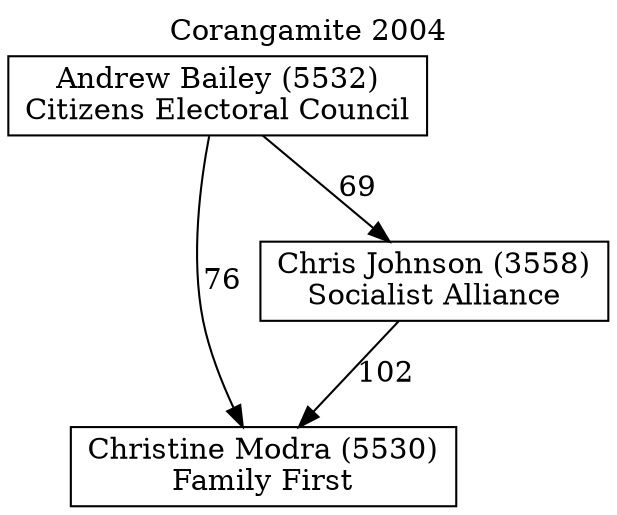 // House preference flow
digraph "Christine Modra (5530)_Corangamite_2004" {
	graph [label="Corangamite 2004" labelloc=t mclimit=10]
	node [shape=box]
	"Christine Modra (5530)" [label="Christine Modra (5530)
Family First"]
	"Chris Johnson (3558)" [label="Chris Johnson (3558)
Socialist Alliance"]
	"Andrew Bailey (5532)" [label="Andrew Bailey (5532)
Citizens Electoral Council"]
	"Chris Johnson (3558)" -> "Christine Modra (5530)" [label=102]
	"Andrew Bailey (5532)" -> "Chris Johnson (3558)" [label=69]
	"Andrew Bailey (5532)" -> "Christine Modra (5530)" [label=76]
}

